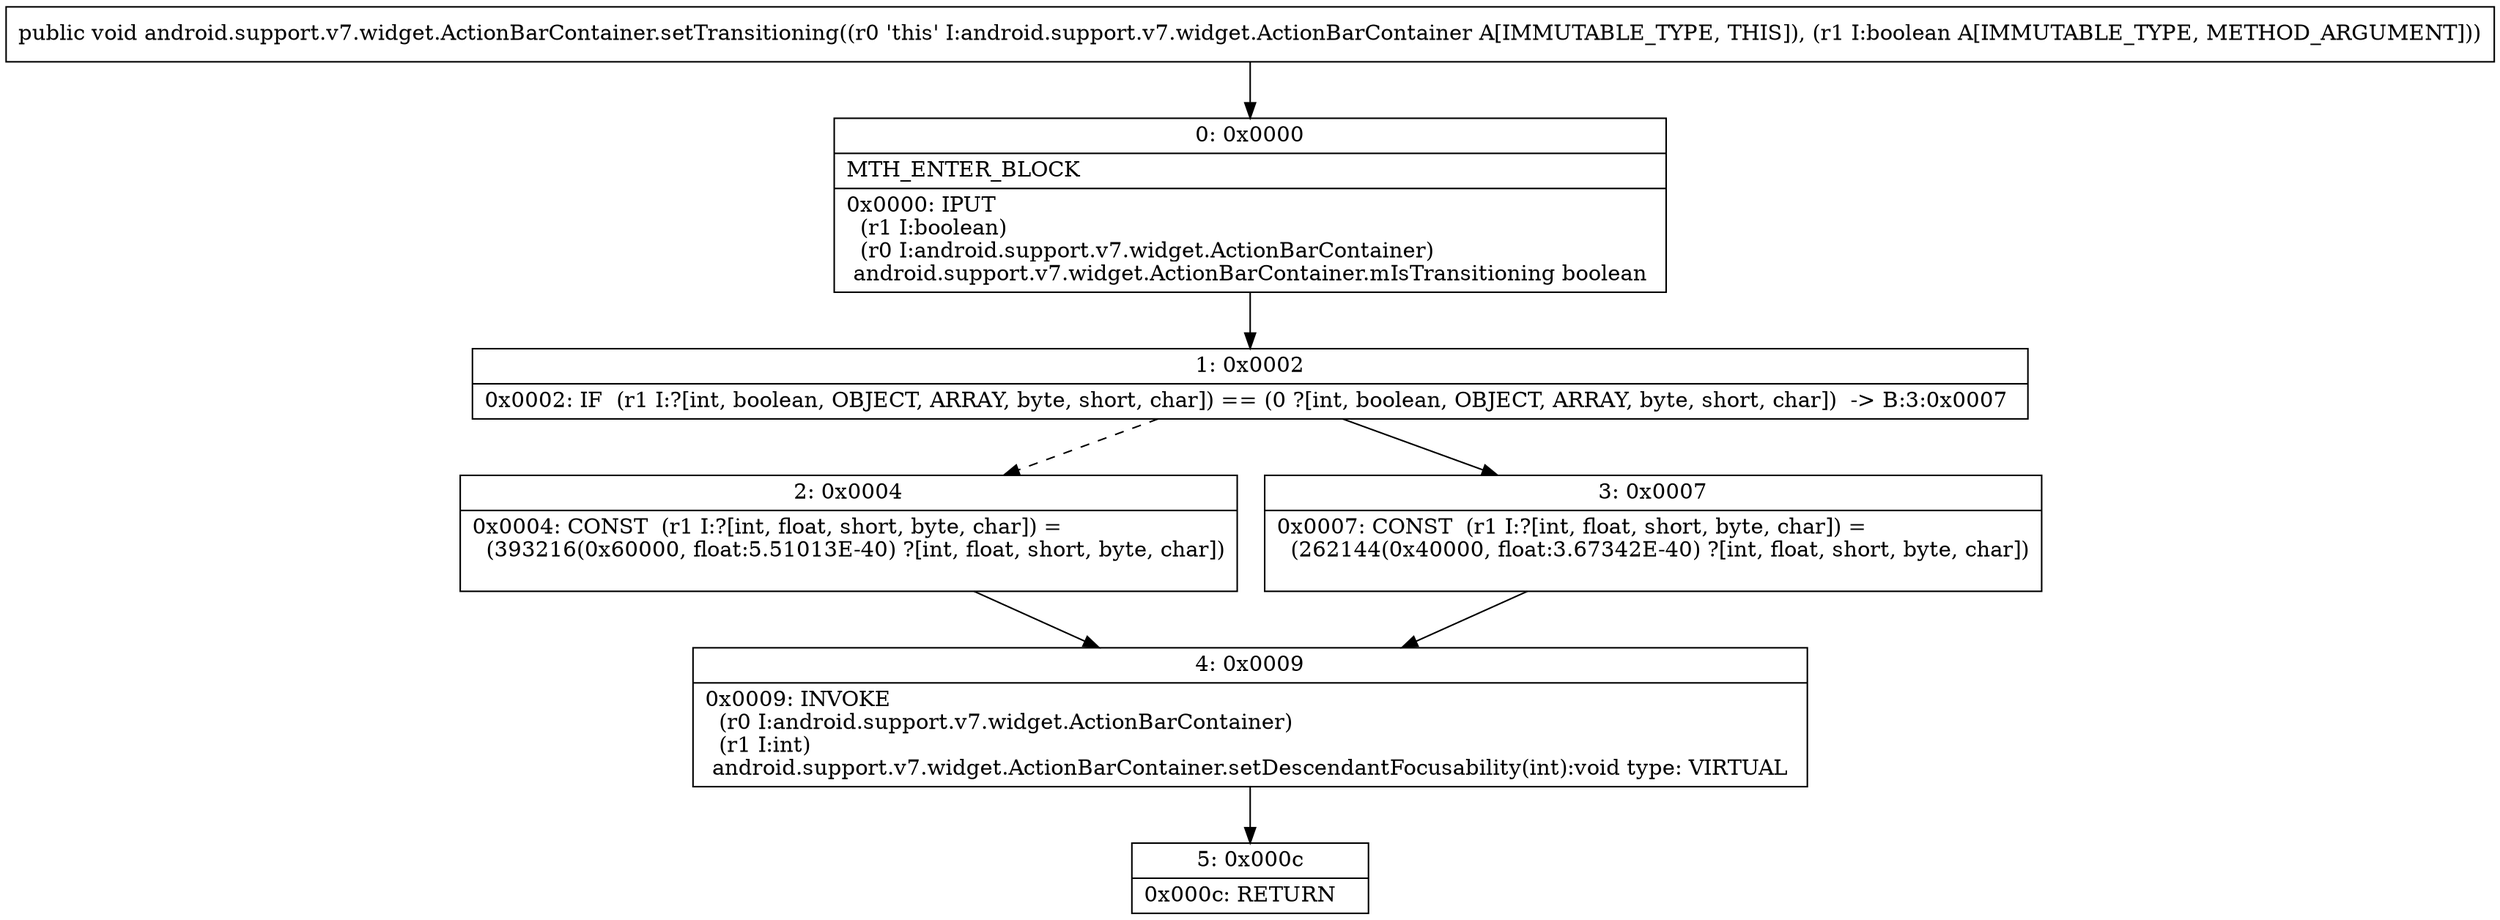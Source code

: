 digraph "CFG forandroid.support.v7.widget.ActionBarContainer.setTransitioning(Z)V" {
Node_0 [shape=record,label="{0\:\ 0x0000|MTH_ENTER_BLOCK\l|0x0000: IPUT  \l  (r1 I:boolean)\l  (r0 I:android.support.v7.widget.ActionBarContainer)\l android.support.v7.widget.ActionBarContainer.mIsTransitioning boolean \l}"];
Node_1 [shape=record,label="{1\:\ 0x0002|0x0002: IF  (r1 I:?[int, boolean, OBJECT, ARRAY, byte, short, char]) == (0 ?[int, boolean, OBJECT, ARRAY, byte, short, char])  \-\> B:3:0x0007 \l}"];
Node_2 [shape=record,label="{2\:\ 0x0004|0x0004: CONST  (r1 I:?[int, float, short, byte, char]) = \l  (393216(0x60000, float:5.51013E\-40) ?[int, float, short, byte, char])\l \l}"];
Node_3 [shape=record,label="{3\:\ 0x0007|0x0007: CONST  (r1 I:?[int, float, short, byte, char]) = \l  (262144(0x40000, float:3.67342E\-40) ?[int, float, short, byte, char])\l \l}"];
Node_4 [shape=record,label="{4\:\ 0x0009|0x0009: INVOKE  \l  (r0 I:android.support.v7.widget.ActionBarContainer)\l  (r1 I:int)\l android.support.v7.widget.ActionBarContainer.setDescendantFocusability(int):void type: VIRTUAL \l}"];
Node_5 [shape=record,label="{5\:\ 0x000c|0x000c: RETURN   \l}"];
MethodNode[shape=record,label="{public void android.support.v7.widget.ActionBarContainer.setTransitioning((r0 'this' I:android.support.v7.widget.ActionBarContainer A[IMMUTABLE_TYPE, THIS]), (r1 I:boolean A[IMMUTABLE_TYPE, METHOD_ARGUMENT])) }"];
MethodNode -> Node_0;
Node_0 -> Node_1;
Node_1 -> Node_2[style=dashed];
Node_1 -> Node_3;
Node_2 -> Node_4;
Node_3 -> Node_4;
Node_4 -> Node_5;
}

